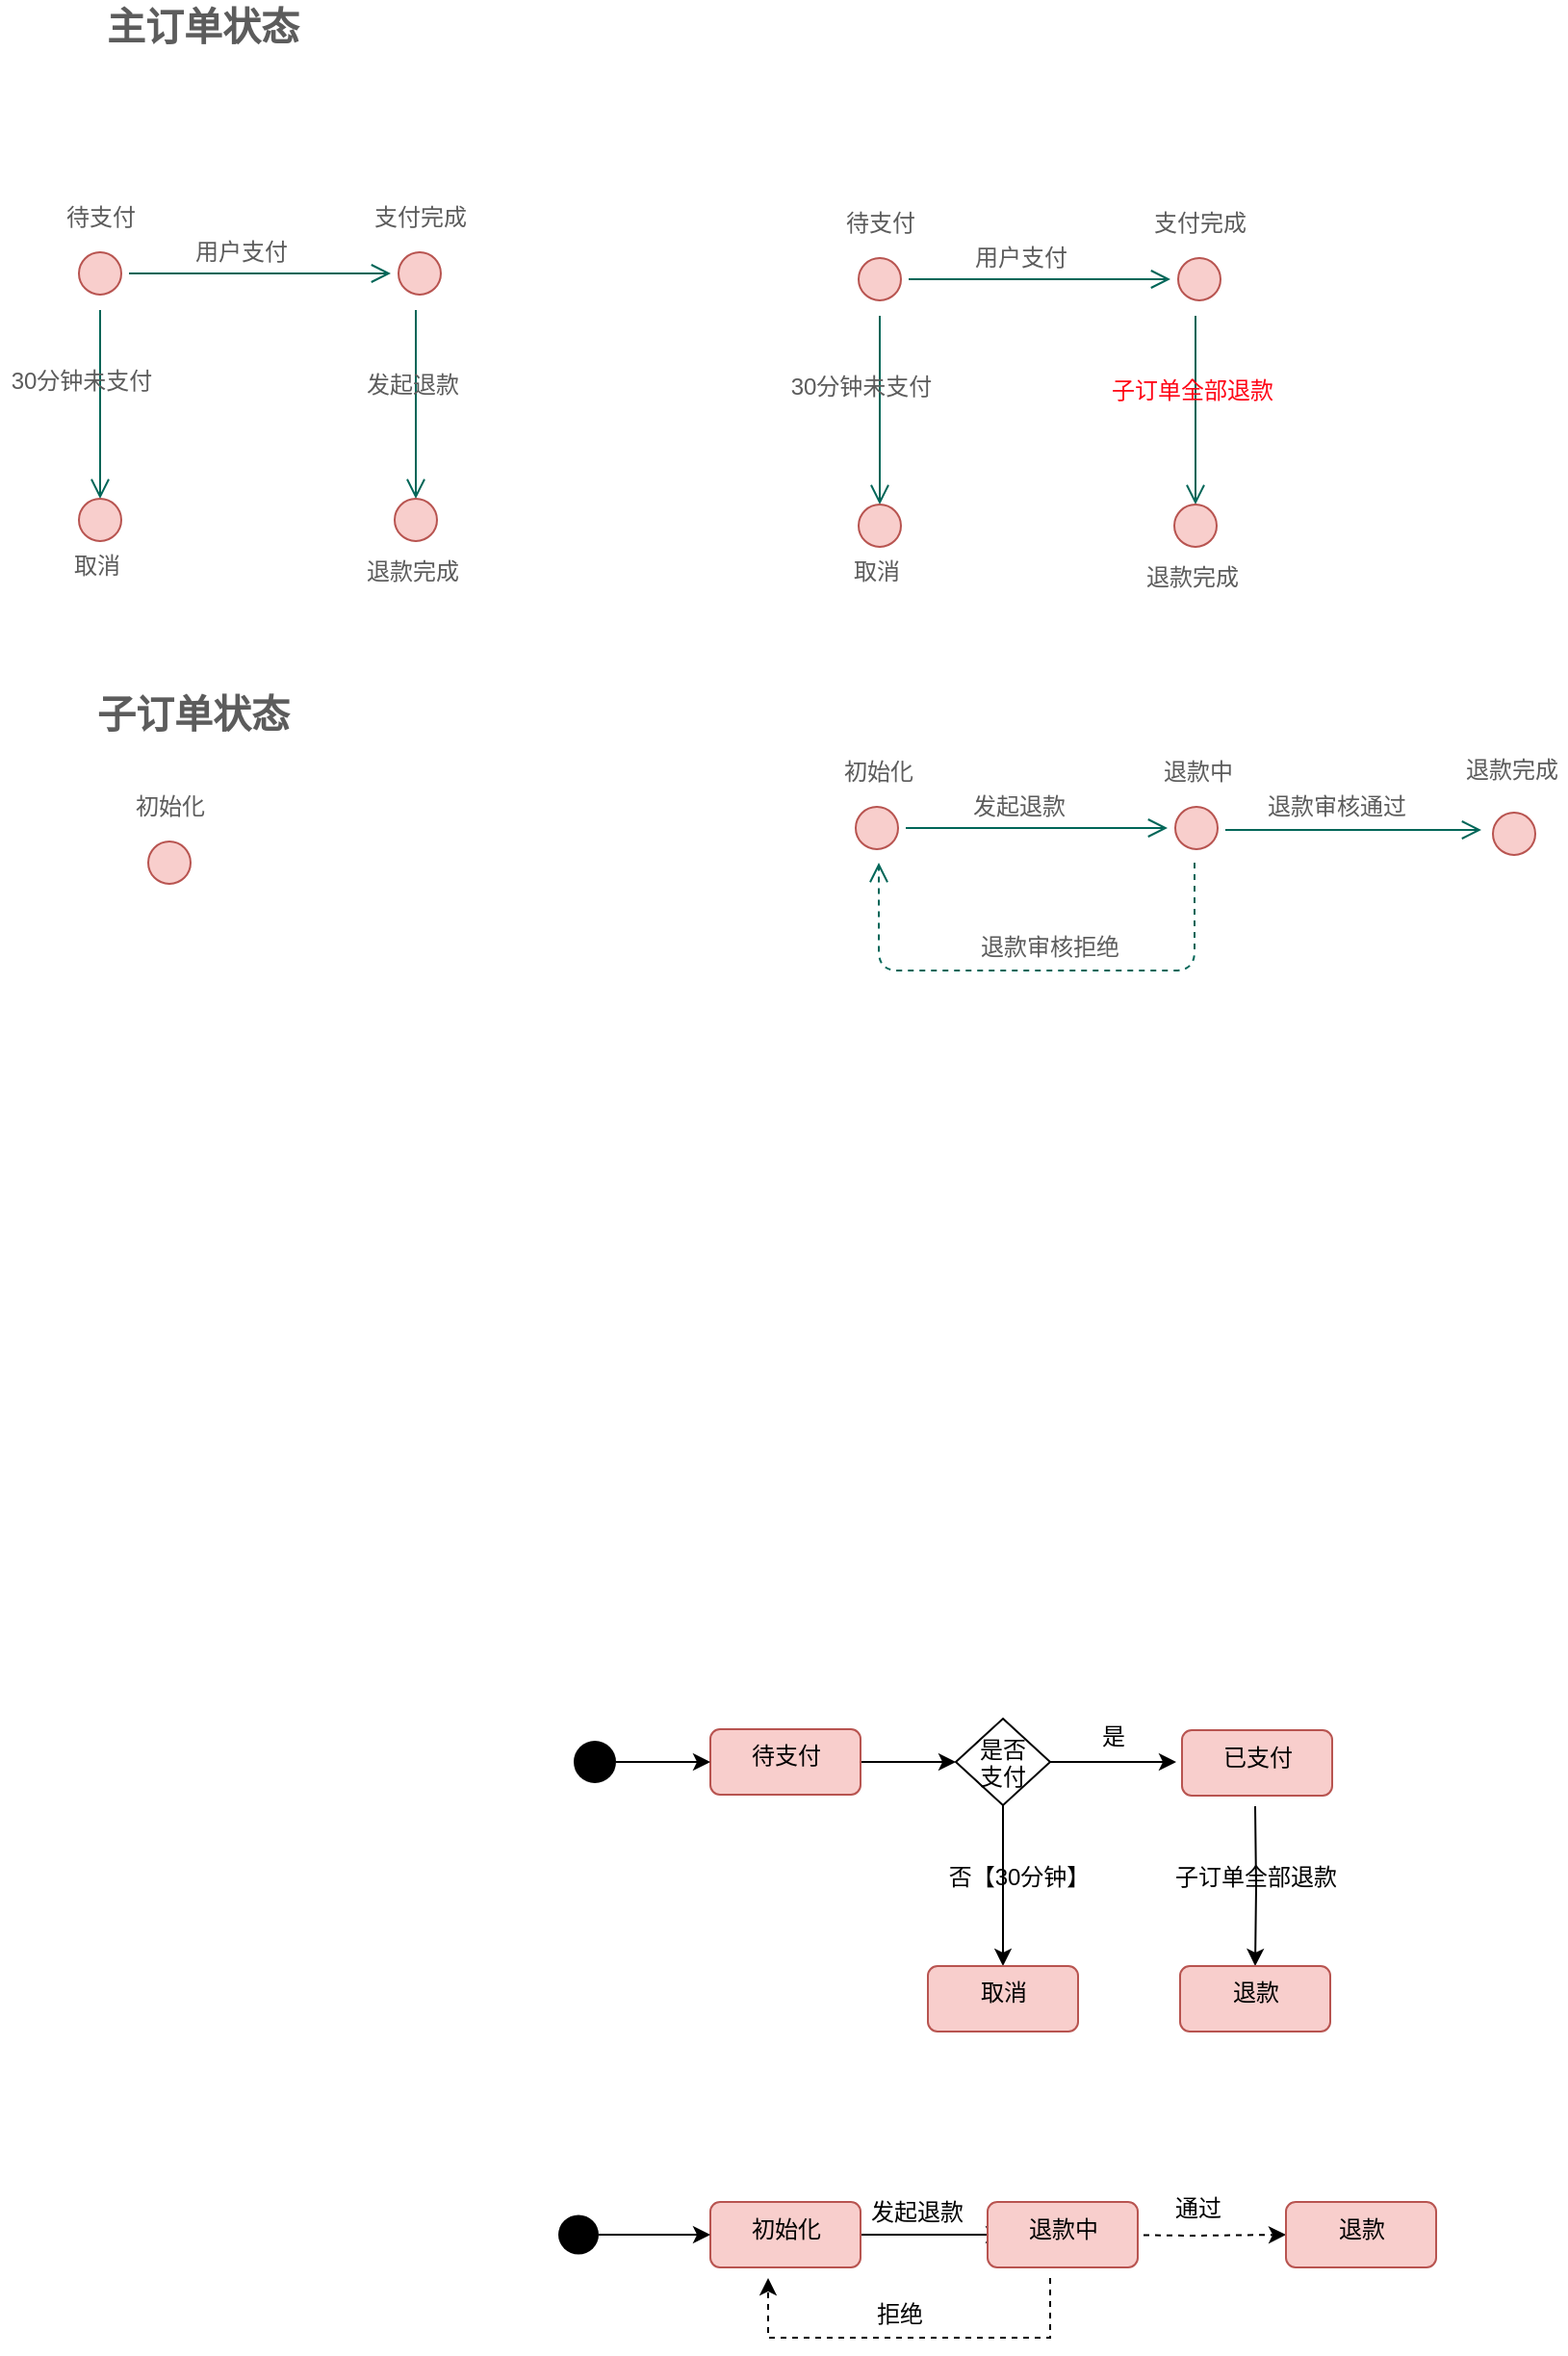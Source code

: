 <mxfile version="13.9.9" type="github">
  <diagram id="IIBS6fkNnDVbYmw5l0Qb" name="第 1 页">
    <mxGraphModel dx="1822" dy="741" grid="0" gridSize="10" guides="1" tooltips="1" connect="1" arrows="1" fold="1" page="0" pageScale="1" pageWidth="827" pageHeight="1169" math="0" shadow="0">
      <root>
        <mxCell id="0" />
        <mxCell id="1" parent="0" />
        <mxCell id="Agp9uXZa8RFQaNIwZVon-1" value="" style="ellipse;html=1;shape=startState;fillColor=#f8cecc;direction=west;strokeColor=#b85450;" parent="1" vertex="1">
          <mxGeometry x="-147" y="465" width="30" height="30" as="geometry" />
        </mxCell>
        <mxCell id="Agp9uXZa8RFQaNIwZVon-2" value="" style="edgeStyle=orthogonalEdgeStyle;html=1;verticalAlign=bottom;endArrow=open;endSize=8;strokeColor=#006658;entryX=1;entryY=0.5;entryDx=0;entryDy=0;fontColor=#5C5C5C;" parent="1" source="Agp9uXZa8RFQaNIwZVon-1" target="Agp9uXZa8RFQaNIwZVon-5" edge="1">
          <mxGeometry relative="1" as="geometry">
            <mxPoint x="-52" y="480" as="targetPoint" />
          </mxGeometry>
        </mxCell>
        <mxCell id="Agp9uXZa8RFQaNIwZVon-3" value="待支付" style="text;html=1;align=center;verticalAlign=middle;resizable=0;points=[];autosize=1;fontColor=#5C5C5C;" parent="1" vertex="1">
          <mxGeometry x="-155" y="442" width="46" height="18" as="geometry" />
        </mxCell>
        <mxCell id="Agp9uXZa8RFQaNIwZVon-5" value="" style="ellipse;html=1;shape=startState;direction=west;fillColor=#f8cecc;strokeColor=#b85450;" parent="1" vertex="1">
          <mxGeometry x="19" y="465" width="30" height="30" as="geometry" />
        </mxCell>
        <mxCell id="Agp9uXZa8RFQaNIwZVon-6" value="支付完成" style="text;html=1;align=center;verticalAlign=middle;resizable=0;points=[];autosize=1;fontColor=#5C5C5C;" parent="1" vertex="1">
          <mxGeometry x="5" y="442" width="58" height="18" as="geometry" />
        </mxCell>
        <mxCell id="Agp9uXZa8RFQaNIwZVon-14" value="用户支付" style="text;html=1;align=center;verticalAlign=middle;resizable=0;points=[];autosize=1;fontColor=#5C5C5C;" parent="1" vertex="1">
          <mxGeometry x="-88" y="460" width="58" height="18" as="geometry" />
        </mxCell>
        <mxCell id="Agp9uXZa8RFQaNIwZVon-15" value="" style="edgeStyle=orthogonalEdgeStyle;html=1;verticalAlign=bottom;endArrow=open;endSize=8;strokeColor=#006658;fontColor=#5C5C5C;" parent="1" edge="1">
          <mxGeometry relative="1" as="geometry">
            <mxPoint x="-132" y="597" as="targetPoint" />
            <mxPoint x="-132" y="499" as="sourcePoint" />
          </mxGeometry>
        </mxCell>
        <mxCell id="Agp9uXZa8RFQaNIwZVon-16" value="30分钟未支付" style="text;html=1;align=center;verticalAlign=middle;resizable=0;points=[];autosize=1;fontColor=#5C5C5C;" parent="1" vertex="1">
          <mxGeometry x="-184" y="527" width="83" height="18" as="geometry" />
        </mxCell>
        <mxCell id="Agp9uXZa8RFQaNIwZVon-17" value="" style="ellipse;html=1;shape=startState;direction=west;fillColor=#f8cecc;strokeColor=#b85450;" parent="1" vertex="1">
          <mxGeometry x="-147" y="593" width="30" height="30" as="geometry" />
        </mxCell>
        <mxCell id="Agp9uXZa8RFQaNIwZVon-18" value="取消" style="text;html=1;align=center;verticalAlign=middle;resizable=0;points=[];autosize=1;fontColor=#5C5C5C;" parent="1" vertex="1">
          <mxGeometry x="-151" y="623" width="34" height="18" as="geometry" />
        </mxCell>
        <mxCell id="Agp9uXZa8RFQaNIwZVon-19" value="" style="edgeStyle=orthogonalEdgeStyle;html=1;verticalAlign=bottom;endArrow=open;endSize=8;strokeColor=#006658;fontColor=#5C5C5C;" parent="1" edge="1">
          <mxGeometry relative="1" as="geometry">
            <mxPoint x="32" y="597" as="targetPoint" />
            <mxPoint x="32" y="499" as="sourcePoint" />
          </mxGeometry>
        </mxCell>
        <mxCell id="Agp9uXZa8RFQaNIwZVon-20" value="发起退款" style="text;html=1;align=center;verticalAlign=middle;resizable=0;points=[];autosize=1;fontColor=#5C5C5C;" parent="1" vertex="1">
          <mxGeometry x="1" y="529" width="58" height="18" as="geometry" />
        </mxCell>
        <mxCell id="Agp9uXZa8RFQaNIwZVon-21" value="" style="ellipse;html=1;shape=startState;direction=west;fillColor=#f8cecc;strokeColor=#b85450;" parent="1" vertex="1">
          <mxGeometry x="17" y="593" width="30" height="30" as="geometry" />
        </mxCell>
        <mxCell id="Agp9uXZa8RFQaNIwZVon-22" value="退款完成" style="text;html=1;align=center;verticalAlign=middle;resizable=0;points=[];autosize=1;fontColor=#5C5C5C;" parent="1" vertex="1">
          <mxGeometry x="1" y="626" width="58" height="18" as="geometry" />
        </mxCell>
        <mxCell id="Agp9uXZa8RFQaNIwZVon-24" value="" style="ellipse;html=1;shape=startState;fillColor=#f8cecc;direction=west;strokeColor=#b85450;" parent="1" vertex="1">
          <mxGeometry x="256.5" y="753" width="30" height="30" as="geometry" />
        </mxCell>
        <mxCell id="Agp9uXZa8RFQaNIwZVon-25" value="" style="edgeStyle=orthogonalEdgeStyle;html=1;verticalAlign=bottom;endArrow=open;endSize=8;strokeColor=#006658;entryX=1;entryY=0.5;entryDx=0;entryDy=0;fontColor=#5C5C5C;" parent="1" source="Agp9uXZa8RFQaNIwZVon-24" target="Agp9uXZa8RFQaNIwZVon-27" edge="1">
          <mxGeometry relative="1" as="geometry">
            <mxPoint x="351.5" y="768" as="targetPoint" />
          </mxGeometry>
        </mxCell>
        <mxCell id="Agp9uXZa8RFQaNIwZVon-26" value="初始化" style="text;html=1;align=center;verticalAlign=middle;resizable=0;points=[];autosize=1;fontColor=#5C5C5C;" parent="1" vertex="1">
          <mxGeometry x="248.5" y="730" width="46" height="18" as="geometry" />
        </mxCell>
        <mxCell id="Agp9uXZa8RFQaNIwZVon-27" value="" style="ellipse;html=1;shape=startState;direction=west;fillColor=#f8cecc;strokeColor=#b85450;" parent="1" vertex="1">
          <mxGeometry x="422.5" y="753" width="30" height="30" as="geometry" />
        </mxCell>
        <mxCell id="Agp9uXZa8RFQaNIwZVon-28" value="退款中" style="text;html=1;align=center;verticalAlign=middle;resizable=0;points=[];autosize=1;fontColor=#5C5C5C;" parent="1" vertex="1">
          <mxGeometry x="414.5" y="730" width="46" height="18" as="geometry" />
        </mxCell>
        <mxCell id="Agp9uXZa8RFQaNIwZVon-29" value="发起退款" style="text;html=1;align=center;verticalAlign=middle;resizable=0;points=[];autosize=1;fontColor=#5C5C5C;" parent="1" vertex="1">
          <mxGeometry x="315.5" y="748" width="58" height="18" as="geometry" />
        </mxCell>
        <mxCell id="Agp9uXZa8RFQaNIwZVon-34" value="" style="edgeStyle=orthogonalEdgeStyle;html=1;verticalAlign=bottom;endArrow=open;endSize=8;strokeColor=#006658;fontColor=#5C5C5C;" parent="1" edge="1">
          <mxGeometry relative="1" as="geometry">
            <mxPoint x="585.5" y="769" as="targetPoint" />
            <mxPoint x="452.5" y="769" as="sourcePoint" />
          </mxGeometry>
        </mxCell>
        <mxCell id="Agp9uXZa8RFQaNIwZVon-36" value="" style="ellipse;html=1;shape=startState;direction=west;fillColor=#f8cecc;strokeColor=#b85450;" parent="1" vertex="1">
          <mxGeometry x="587.5" y="756" width="30" height="30" as="geometry" />
        </mxCell>
        <mxCell id="Agp9uXZa8RFQaNIwZVon-37" value="退款完成" style="text;html=1;align=center;verticalAlign=middle;resizable=0;points=[];autosize=1;fontColor=#5C5C5C;" parent="1" vertex="1">
          <mxGeometry x="571.5" y="729" width="58" height="18" as="geometry" />
        </mxCell>
        <mxCell id="Agp9uXZa8RFQaNIwZVon-39" value="退款审核通过" style="text;html=1;align=center;verticalAlign=middle;resizable=0;points=[];autosize=1;fontColor=#5C5C5C;" parent="1" vertex="1">
          <mxGeometry x="468.5" y="748" width="82" height="18" as="geometry" />
        </mxCell>
        <mxCell id="Agp9uXZa8RFQaNIwZVon-40" value="" style="edgeStyle=orthogonalEdgeStyle;html=1;verticalAlign=bottom;endArrow=open;endSize=8;strokeColor=#006658;fontColor=#5C5C5C;dashed=1;" parent="1" edge="1">
          <mxGeometry relative="1" as="geometry">
            <mxPoint x="272.5" y="786" as="targetPoint" />
            <mxPoint x="436.5" y="786" as="sourcePoint" />
            <Array as="points">
              <mxPoint x="436.5" y="842" />
              <mxPoint x="272.5" y="842" />
            </Array>
          </mxGeometry>
        </mxCell>
        <mxCell id="Agp9uXZa8RFQaNIwZVon-41" value="退款审核拒绝" style="text;html=1;align=center;verticalAlign=middle;resizable=0;points=[];autosize=1;fontColor=#5C5C5C;" parent="1" vertex="1">
          <mxGeometry x="319.5" y="821" width="82" height="18" as="geometry" />
        </mxCell>
        <mxCell id="5_mZZptVcHnOo0NbiHV4-1" value="" style="ellipse;html=1;shape=startState;fillColor=#f8cecc;direction=west;strokeColor=#b85450;" parent="1" vertex="1">
          <mxGeometry x="258" y="468" width="30" height="30" as="geometry" />
        </mxCell>
        <mxCell id="5_mZZptVcHnOo0NbiHV4-2" value="" style="edgeStyle=orthogonalEdgeStyle;html=1;verticalAlign=bottom;endArrow=open;endSize=8;strokeColor=#006658;entryX=1;entryY=0.5;entryDx=0;entryDy=0;fontColor=#5C5C5C;" parent="1" source="5_mZZptVcHnOo0NbiHV4-1" target="5_mZZptVcHnOo0NbiHV4-4" edge="1">
          <mxGeometry relative="1" as="geometry">
            <mxPoint x="353" y="483" as="targetPoint" />
          </mxGeometry>
        </mxCell>
        <mxCell id="5_mZZptVcHnOo0NbiHV4-3" value="待支付" style="text;html=1;align=center;verticalAlign=middle;resizable=0;points=[];autosize=1;fontColor=#5C5C5C;" parent="1" vertex="1">
          <mxGeometry x="250" y="445" width="46" height="18" as="geometry" />
        </mxCell>
        <mxCell id="5_mZZptVcHnOo0NbiHV4-4" value="" style="ellipse;html=1;shape=startState;direction=west;fillColor=#f8cecc;strokeColor=#b85450;" parent="1" vertex="1">
          <mxGeometry x="424" y="468" width="30" height="30" as="geometry" />
        </mxCell>
        <mxCell id="5_mZZptVcHnOo0NbiHV4-5" value="支付完成" style="text;html=1;align=center;verticalAlign=middle;resizable=0;points=[];autosize=1;fontColor=#5C5C5C;" parent="1" vertex="1">
          <mxGeometry x="410" y="445" width="58" height="18" as="geometry" />
        </mxCell>
        <mxCell id="5_mZZptVcHnOo0NbiHV4-6" value="用户支付" style="text;html=1;align=center;verticalAlign=middle;resizable=0;points=[];autosize=1;fontColor=#5C5C5C;" parent="1" vertex="1">
          <mxGeometry x="317" y="463" width="58" height="18" as="geometry" />
        </mxCell>
        <mxCell id="5_mZZptVcHnOo0NbiHV4-7" value="" style="edgeStyle=orthogonalEdgeStyle;html=1;verticalAlign=bottom;endArrow=open;endSize=8;strokeColor=#006658;fontColor=#5C5C5C;" parent="1" edge="1">
          <mxGeometry relative="1" as="geometry">
            <mxPoint x="273" y="600" as="targetPoint" />
            <mxPoint x="273" y="502" as="sourcePoint" />
          </mxGeometry>
        </mxCell>
        <mxCell id="5_mZZptVcHnOo0NbiHV4-8" value="30分钟未支付" style="text;html=1;align=center;verticalAlign=middle;resizable=0;points=[];autosize=1;fontColor=#5C5C5C;" parent="1" vertex="1">
          <mxGeometry x="221" y="530" width="83" height="18" as="geometry" />
        </mxCell>
        <mxCell id="5_mZZptVcHnOo0NbiHV4-9" value="" style="ellipse;html=1;shape=startState;direction=west;fillColor=#f8cecc;strokeColor=#b85450;" parent="1" vertex="1">
          <mxGeometry x="258" y="596" width="30" height="30" as="geometry" />
        </mxCell>
        <mxCell id="5_mZZptVcHnOo0NbiHV4-10" value="取消" style="text;html=1;align=center;verticalAlign=middle;resizable=0;points=[];autosize=1;fontColor=#5C5C5C;" parent="1" vertex="1">
          <mxGeometry x="254" y="626" width="34" height="18" as="geometry" />
        </mxCell>
        <mxCell id="5_mZZptVcHnOo0NbiHV4-11" value="" style="edgeStyle=orthogonalEdgeStyle;html=1;verticalAlign=bottom;endArrow=open;endSize=8;strokeColor=#006658;fontColor=#5C5C5C;" parent="1" edge="1">
          <mxGeometry relative="1" as="geometry">
            <mxPoint x="437" y="600" as="targetPoint" />
            <mxPoint x="437" y="502" as="sourcePoint" />
          </mxGeometry>
        </mxCell>
        <mxCell id="5_mZZptVcHnOo0NbiHV4-12" value="&lt;font color=&quot;#ff0516&quot;&gt;子订单全部退款&lt;/font&gt;" style="text;html=1;align=center;verticalAlign=middle;resizable=0;points=[];autosize=1;fontColor=#5C5C5C;" parent="1" vertex="1">
          <mxGeometry x="388" y="532" width="94" height="18" as="geometry" />
        </mxCell>
        <mxCell id="5_mZZptVcHnOo0NbiHV4-13" value="" style="ellipse;html=1;shape=startState;direction=west;fillColor=#f8cecc;strokeColor=#b85450;" parent="1" vertex="1">
          <mxGeometry x="422" y="596" width="30" height="30" as="geometry" />
        </mxCell>
        <mxCell id="5_mZZptVcHnOo0NbiHV4-14" value="退款完成" style="text;html=1;align=center;verticalAlign=middle;resizable=0;points=[];autosize=1;fontColor=#5C5C5C;" parent="1" vertex="1">
          <mxGeometry x="406" y="629" width="58" height="18" as="geometry" />
        </mxCell>
        <mxCell id="5_mZZptVcHnOo0NbiHV4-15" value="" style="ellipse;html=1;shape=startState;fillColor=#f8cecc;direction=west;strokeColor=#b85450;" parent="1" vertex="1">
          <mxGeometry x="-111" y="771" width="30" height="30" as="geometry" />
        </mxCell>
        <mxCell id="5_mZZptVcHnOo0NbiHV4-16" value="初始化" style="text;html=1;align=center;verticalAlign=middle;resizable=0;points=[];autosize=1;fontColor=#5C5C5C;" parent="1" vertex="1">
          <mxGeometry x="-119" y="748" width="46" height="18" as="geometry" />
        </mxCell>
        <mxCell id="5_mZZptVcHnOo0NbiHV4-17" value="&lt;b&gt;&lt;font style=&quot;font-size: 20px&quot;&gt;主订单状态&lt;/font&gt;&lt;/b&gt;" style="text;html=1;align=center;verticalAlign=middle;resizable=0;points=[];autosize=1;fontColor=#5C5C5C;" parent="1" vertex="1">
          <mxGeometry x="-134" y="340" width="110" height="21" as="geometry" />
        </mxCell>
        <mxCell id="5_mZZptVcHnOo0NbiHV4-18" value="&lt;b&gt;&lt;font style=&quot;font-size: 20px&quot;&gt;子订单状态&lt;/font&gt;&lt;/b&gt;" style="text;html=1;align=center;verticalAlign=middle;resizable=0;points=[];autosize=1;fontColor=#5C5C5C;" parent="1" vertex="1">
          <mxGeometry x="-139" y="697" width="110" height="21" as="geometry" />
        </mxCell>
        <mxCell id="MGZbxWPmJeXFwLFbYCM5-28" style="edgeStyle=orthogonalEdgeStyle;rounded=0;orthogonalLoop=1;jettySize=auto;html=1;entryX=0;entryY=0.5;entryDx=0;entryDy=0;" edge="1" parent="1" source="MGZbxWPmJeXFwLFbYCM5-7" target="MGZbxWPmJeXFwLFbYCM5-16">
          <mxGeometry relative="1" as="geometry" />
        </mxCell>
        <mxCell id="MGZbxWPmJeXFwLFbYCM5-7" value="待支付" style="html=1;align=center;verticalAlign=top;rounded=1;absoluteArcSize=1;arcSize=10;fillColor=#f8cecc;strokeColor=#b85450;" vertex="1" parent="1">
          <mxGeometry x="185" y="1236" width="78" height="34" as="geometry" />
        </mxCell>
        <mxCell id="MGZbxWPmJeXFwLFbYCM5-38" value="" style="edgeStyle=orthogonalEdgeStyle;rounded=0;orthogonalLoop=1;jettySize=auto;html=1;" edge="1" parent="1" source="MGZbxWPmJeXFwLFbYCM5-10" target="MGZbxWPmJeXFwLFbYCM5-7">
          <mxGeometry relative="1" as="geometry" />
        </mxCell>
        <mxCell id="MGZbxWPmJeXFwLFbYCM5-10" value="" style="ellipse;fillColor=#000000;strokeColor=none;" vertex="1" parent="1">
          <mxGeometry x="114" y="1242" width="22" height="22" as="geometry" />
        </mxCell>
        <mxCell id="MGZbxWPmJeXFwLFbYCM5-23" value="" style="edgeStyle=orthogonalEdgeStyle;rounded=0;orthogonalLoop=1;jettySize=auto;html=1;" edge="1" parent="1" source="MGZbxWPmJeXFwLFbYCM5-16" target="MGZbxWPmJeXFwLFbYCM5-22">
          <mxGeometry relative="1" as="geometry" />
        </mxCell>
        <mxCell id="MGZbxWPmJeXFwLFbYCM5-32" style="edgeStyle=orthogonalEdgeStyle;rounded=0;orthogonalLoop=1;jettySize=auto;html=1;" edge="1" parent="1" source="MGZbxWPmJeXFwLFbYCM5-16">
          <mxGeometry relative="1" as="geometry">
            <mxPoint x="427" y="1253" as="targetPoint" />
          </mxGeometry>
        </mxCell>
        <mxCell id="MGZbxWPmJeXFwLFbYCM5-16" value="是否&#xa;支付" style="rhombus;strokeColor=#000000;" vertex="1" parent="1">
          <mxGeometry x="312.5" y="1230.5" width="49" height="45" as="geometry" />
        </mxCell>
        <mxCell id="MGZbxWPmJeXFwLFbYCM5-36" style="edgeStyle=orthogonalEdgeStyle;rounded=0;orthogonalLoop=1;jettySize=auto;html=1;entryX=0.5;entryY=0;entryDx=0;entryDy=0;" edge="1" parent="1" target="MGZbxWPmJeXFwLFbYCM5-34">
          <mxGeometry relative="1" as="geometry">
            <mxPoint x="469" y="1311" as="targetPoint" />
            <mxPoint x="468" y="1276" as="sourcePoint" />
          </mxGeometry>
        </mxCell>
        <mxCell id="MGZbxWPmJeXFwLFbYCM5-19" value="已支付" style="html=1;align=center;verticalAlign=top;rounded=1;absoluteArcSize=1;arcSize=10;fillColor=#f8cecc;strokeColor=#b85450;" vertex="1" parent="1">
          <mxGeometry x="430" y="1236.5" width="78" height="34" as="geometry" />
        </mxCell>
        <mxCell id="MGZbxWPmJeXFwLFbYCM5-21" value="是" style="text;html=1;align=center;verticalAlign=middle;resizable=0;points=[];autosize=1;" vertex="1" parent="1">
          <mxGeometry x="382.5" y="1231" width="22" height="18" as="geometry" />
        </mxCell>
        <mxCell id="MGZbxWPmJeXFwLFbYCM5-22" value="取消" style="html=1;align=center;verticalAlign=top;rounded=1;absoluteArcSize=1;arcSize=10;fillColor=#f8cecc;strokeColor=#b85450;" vertex="1" parent="1">
          <mxGeometry x="298" y="1359" width="78" height="34" as="geometry" />
        </mxCell>
        <mxCell id="MGZbxWPmJeXFwLFbYCM5-34" value="退款" style="html=1;align=center;verticalAlign=top;rounded=1;absoluteArcSize=1;arcSize=10;fillColor=#f8cecc;strokeColor=#b85450;" vertex="1" parent="1">
          <mxGeometry x="429" y="1359" width="78" height="34" as="geometry" />
        </mxCell>
        <mxCell id="MGZbxWPmJeXFwLFbYCM5-40" value="否【30分钟】" style="text;html=1;align=center;verticalAlign=middle;resizable=0;points=[];autosize=1;" vertex="1" parent="1">
          <mxGeometry x="303" y="1304" width="83" height="18" as="geometry" />
        </mxCell>
        <mxCell id="MGZbxWPmJeXFwLFbYCM5-42" style="edgeStyle=orthogonalEdgeStyle;rounded=0;orthogonalLoop=1;jettySize=auto;html=1;entryX=0;entryY=0.5;entryDx=0;entryDy=0;" edge="1" parent="1" source="MGZbxWPmJeXFwLFbYCM5-43">
          <mxGeometry relative="1" as="geometry">
            <mxPoint x="337" y="1498.5" as="targetPoint" />
          </mxGeometry>
        </mxCell>
        <mxCell id="MGZbxWPmJeXFwLFbYCM5-43" value="初始化" style="html=1;align=center;verticalAlign=top;rounded=1;absoluteArcSize=1;arcSize=10;fillColor=#f8cecc;strokeColor=#b85450;" vertex="1" parent="1">
          <mxGeometry x="185" y="1481.5" width="78" height="34" as="geometry" />
        </mxCell>
        <mxCell id="MGZbxWPmJeXFwLFbYCM5-44" value="" style="edgeStyle=orthogonalEdgeStyle;rounded=0;orthogonalLoop=1;jettySize=auto;html=1;" edge="1" parent="1" source="MGZbxWPmJeXFwLFbYCM5-45" target="MGZbxWPmJeXFwLFbYCM5-43">
          <mxGeometry relative="1" as="geometry" />
        </mxCell>
        <mxCell id="MGZbxWPmJeXFwLFbYCM5-45" value="" style="ellipse;fillColor=#000000;strokeColor=none;" vertex="1" parent="1">
          <mxGeometry x="106" y="1488.25" width="21" height="20.5" as="geometry" />
        </mxCell>
        <mxCell id="MGZbxWPmJeXFwLFbYCM5-57" style="edgeStyle=orthogonalEdgeStyle;rounded=0;orthogonalLoop=1;jettySize=auto;html=1;dashed=1;" edge="1" parent="1">
          <mxGeometry relative="1" as="geometry">
            <mxPoint x="215" y="1521" as="targetPoint" />
            <mxPoint x="361.5" y="1521" as="sourcePoint" />
            <Array as="points">
              <mxPoint x="362" y="1552" />
              <mxPoint x="215" y="1552" />
            </Array>
          </mxGeometry>
        </mxCell>
        <mxCell id="MGZbxWPmJeXFwLFbYCM5-58" value="" style="edgeStyle=orthogonalEdgeStyle;rounded=0;orthogonalLoop=1;jettySize=auto;html=1;dashed=1;" edge="1" parent="1" target="MGZbxWPmJeXFwLFbYCM5-53">
          <mxGeometry relative="1" as="geometry">
            <mxPoint x="386" y="1498.5" as="sourcePoint" />
          </mxGeometry>
        </mxCell>
        <mxCell id="MGZbxWPmJeXFwLFbYCM5-51" value="通过" style="text;html=1;align=center;verticalAlign=middle;resizable=0;points=[];autosize=1;" vertex="1" parent="1">
          <mxGeometry x="421" y="1476" width="34" height="18" as="geometry" />
        </mxCell>
        <mxCell id="MGZbxWPmJeXFwLFbYCM5-53" value="退款" style="html=1;align=center;verticalAlign=top;rounded=1;absoluteArcSize=1;arcSize=10;fillColor=#f8cecc;strokeColor=#b85450;" vertex="1" parent="1">
          <mxGeometry x="484" y="1481.5" width="78" height="34" as="geometry" />
        </mxCell>
        <mxCell id="MGZbxWPmJeXFwLFbYCM5-55" value="&lt;br&gt;拒绝" style="text;html=1;align=center;verticalAlign=middle;resizable=0;points=[];autosize=1;" vertex="1" parent="1">
          <mxGeometry x="265.5" y="1515.5" width="34" height="32" as="geometry" />
        </mxCell>
        <mxCell id="MGZbxWPmJeXFwLFbYCM5-59" value="发起退款" style="text;html=1;align=center;verticalAlign=middle;resizable=0;points=[];autosize=1;" vertex="1" parent="1">
          <mxGeometry x="263" y="1478" width="58" height="18" as="geometry" />
        </mxCell>
        <mxCell id="MGZbxWPmJeXFwLFbYCM5-60" value="退款中" style="html=1;align=center;verticalAlign=top;rounded=1;absoluteArcSize=1;arcSize=10;fillColor=#f8cecc;strokeColor=#b85450;" vertex="1" parent="1">
          <mxGeometry x="329" y="1481.5" width="78" height="34" as="geometry" />
        </mxCell>
        <mxCell id="MGZbxWPmJeXFwLFbYCM5-39" value="子订单全部退款" style="text;html=1;align=center;verticalAlign=middle;resizable=0;points=[];autosize=1;" vertex="1" parent="1">
          <mxGeometry x="421" y="1304" width="94" height="18" as="geometry" />
        </mxCell>
      </root>
    </mxGraphModel>
  </diagram>
</mxfile>
